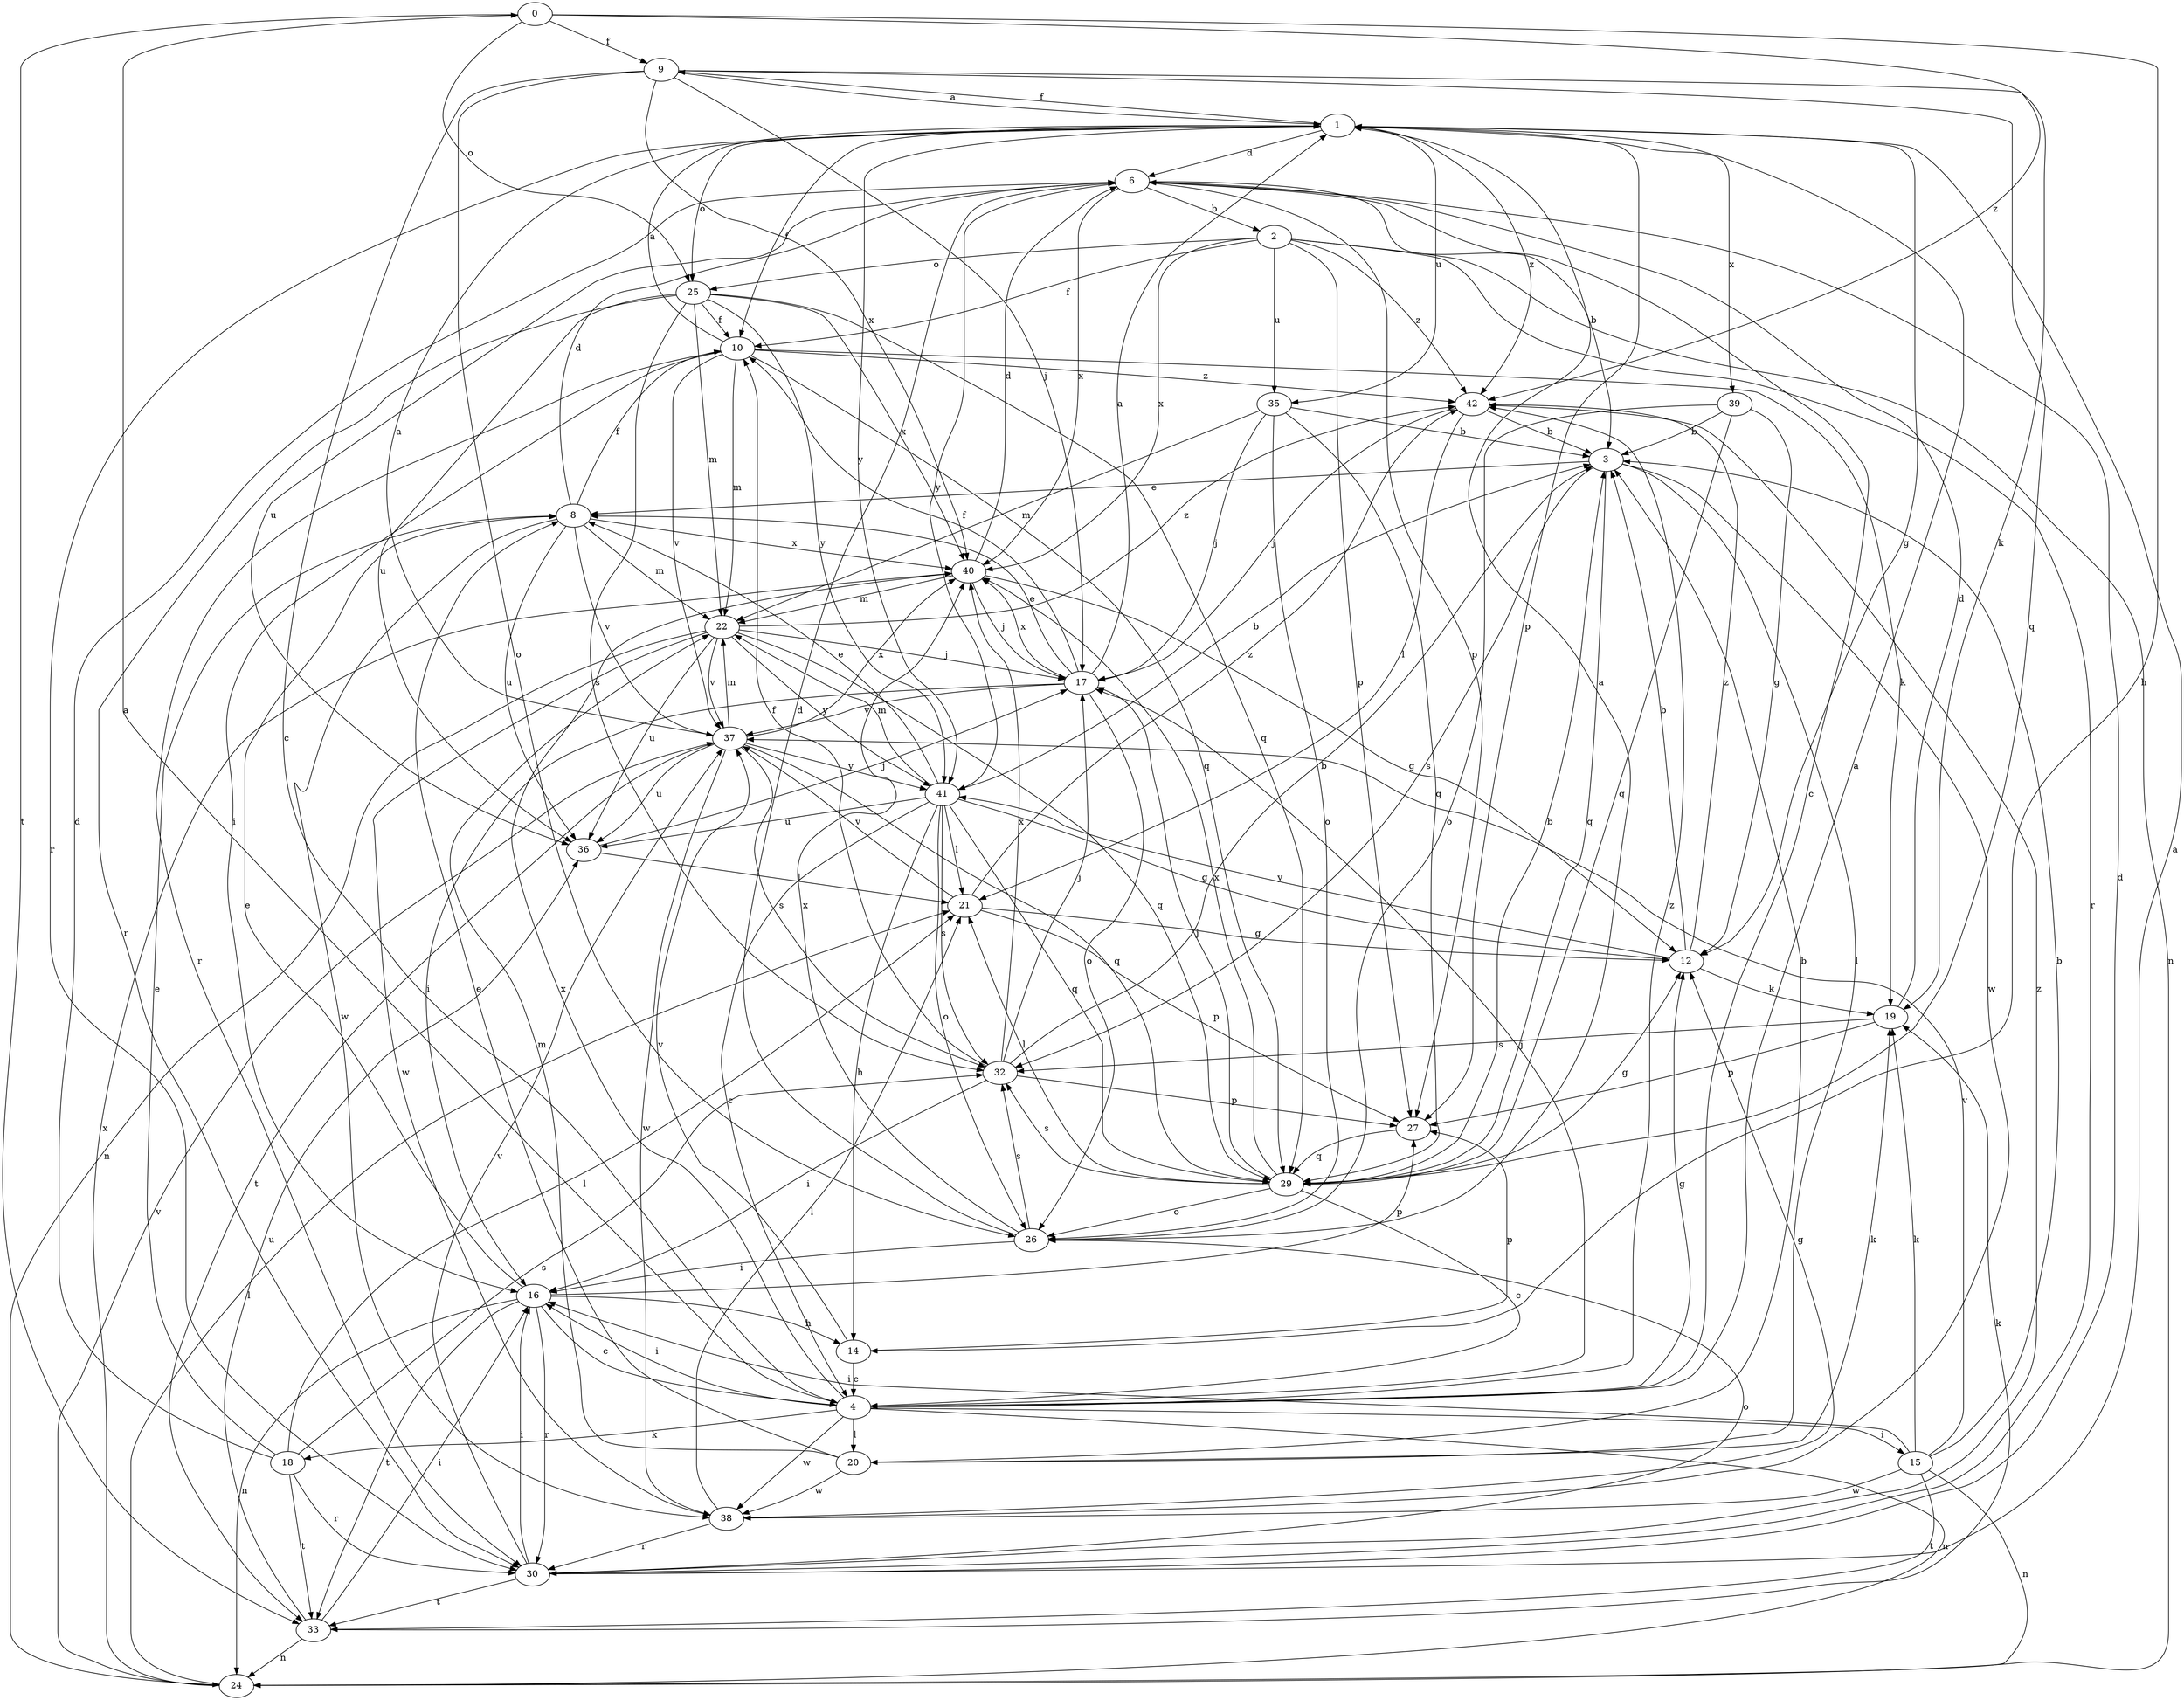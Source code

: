 strict digraph  {
0;
1;
2;
3;
4;
6;
8;
9;
10;
12;
14;
15;
16;
17;
18;
19;
20;
21;
22;
24;
25;
26;
27;
29;
30;
32;
33;
35;
36;
37;
38;
39;
40;
41;
42;
0 -> 9  [label=f];
0 -> 14  [label=h];
0 -> 25  [label=o];
0 -> 33  [label=t];
0 -> 42  [label=z];
1 -> 6  [label=d];
1 -> 9  [label=f];
1 -> 10  [label=f];
1 -> 12  [label=g];
1 -> 25  [label=o];
1 -> 27  [label=p];
1 -> 30  [label=r];
1 -> 35  [label=u];
1 -> 39  [label=x];
1 -> 41  [label=y];
1 -> 42  [label=z];
2 -> 10  [label=f];
2 -> 24  [label=n];
2 -> 25  [label=o];
2 -> 27  [label=p];
2 -> 30  [label=r];
2 -> 35  [label=u];
2 -> 40  [label=x];
2 -> 42  [label=z];
3 -> 8  [label=e];
3 -> 20  [label=l];
3 -> 29  [label=q];
3 -> 32  [label=s];
3 -> 38  [label=w];
4 -> 0  [label=a];
4 -> 1  [label=a];
4 -> 12  [label=g];
4 -> 15  [label=i];
4 -> 16  [label=i];
4 -> 17  [label=j];
4 -> 18  [label=k];
4 -> 20  [label=l];
4 -> 24  [label=n];
4 -> 38  [label=w];
4 -> 40  [label=x];
4 -> 42  [label=z];
6 -> 2  [label=b];
6 -> 3  [label=b];
6 -> 4  [label=c];
6 -> 27  [label=p];
6 -> 36  [label=u];
6 -> 40  [label=x];
6 -> 41  [label=y];
8 -> 6  [label=d];
8 -> 10  [label=f];
8 -> 22  [label=m];
8 -> 36  [label=u];
8 -> 37  [label=v];
8 -> 38  [label=w];
8 -> 40  [label=x];
9 -> 1  [label=a];
9 -> 4  [label=c];
9 -> 17  [label=j];
9 -> 19  [label=k];
9 -> 26  [label=o];
9 -> 29  [label=q];
9 -> 40  [label=x];
10 -> 1  [label=a];
10 -> 16  [label=i];
10 -> 19  [label=k];
10 -> 22  [label=m];
10 -> 29  [label=q];
10 -> 30  [label=r];
10 -> 37  [label=v];
10 -> 42  [label=z];
12 -> 3  [label=b];
12 -> 19  [label=k];
12 -> 41  [label=y];
12 -> 42  [label=z];
14 -> 4  [label=c];
14 -> 27  [label=p];
14 -> 37  [label=v];
15 -> 3  [label=b];
15 -> 16  [label=i];
15 -> 19  [label=k];
15 -> 24  [label=n];
15 -> 33  [label=t];
15 -> 37  [label=v];
15 -> 38  [label=w];
16 -> 4  [label=c];
16 -> 8  [label=e];
16 -> 14  [label=h];
16 -> 24  [label=n];
16 -> 27  [label=p];
16 -> 30  [label=r];
16 -> 33  [label=t];
17 -> 1  [label=a];
17 -> 8  [label=e];
17 -> 10  [label=f];
17 -> 16  [label=i];
17 -> 26  [label=o];
17 -> 37  [label=v];
17 -> 40  [label=x];
18 -> 6  [label=d];
18 -> 8  [label=e];
18 -> 21  [label=l];
18 -> 30  [label=r];
18 -> 32  [label=s];
18 -> 33  [label=t];
19 -> 6  [label=d];
19 -> 27  [label=p];
19 -> 32  [label=s];
20 -> 3  [label=b];
20 -> 8  [label=e];
20 -> 19  [label=k];
20 -> 22  [label=m];
20 -> 38  [label=w];
21 -> 12  [label=g];
21 -> 27  [label=p];
21 -> 37  [label=v];
21 -> 42  [label=z];
22 -> 17  [label=j];
22 -> 24  [label=n];
22 -> 29  [label=q];
22 -> 36  [label=u];
22 -> 37  [label=v];
22 -> 38  [label=w];
22 -> 41  [label=y];
22 -> 42  [label=z];
24 -> 21  [label=l];
24 -> 37  [label=v];
24 -> 40  [label=x];
25 -> 10  [label=f];
25 -> 22  [label=m];
25 -> 29  [label=q];
25 -> 30  [label=r];
25 -> 32  [label=s];
25 -> 36  [label=u];
25 -> 40  [label=x];
25 -> 41  [label=y];
26 -> 1  [label=a];
26 -> 6  [label=d];
26 -> 16  [label=i];
26 -> 32  [label=s];
26 -> 40  [label=x];
27 -> 29  [label=q];
29 -> 3  [label=b];
29 -> 4  [label=c];
29 -> 12  [label=g];
29 -> 17  [label=j];
29 -> 21  [label=l];
29 -> 26  [label=o];
29 -> 32  [label=s];
29 -> 40  [label=x];
30 -> 1  [label=a];
30 -> 6  [label=d];
30 -> 16  [label=i];
30 -> 26  [label=o];
30 -> 33  [label=t];
30 -> 37  [label=v];
30 -> 42  [label=z];
32 -> 3  [label=b];
32 -> 10  [label=f];
32 -> 16  [label=i];
32 -> 17  [label=j];
32 -> 27  [label=p];
32 -> 40  [label=x];
33 -> 16  [label=i];
33 -> 19  [label=k];
33 -> 24  [label=n];
33 -> 36  [label=u];
35 -> 3  [label=b];
35 -> 17  [label=j];
35 -> 22  [label=m];
35 -> 26  [label=o];
35 -> 29  [label=q];
36 -> 17  [label=j];
36 -> 21  [label=l];
37 -> 1  [label=a];
37 -> 22  [label=m];
37 -> 29  [label=q];
37 -> 32  [label=s];
37 -> 33  [label=t];
37 -> 36  [label=u];
37 -> 38  [label=w];
37 -> 40  [label=x];
37 -> 41  [label=y];
38 -> 12  [label=g];
38 -> 21  [label=l];
38 -> 30  [label=r];
39 -> 3  [label=b];
39 -> 12  [label=g];
39 -> 26  [label=o];
39 -> 29  [label=q];
40 -> 6  [label=d];
40 -> 12  [label=g];
40 -> 17  [label=j];
40 -> 22  [label=m];
41 -> 3  [label=b];
41 -> 4  [label=c];
41 -> 8  [label=e];
41 -> 12  [label=g];
41 -> 14  [label=h];
41 -> 21  [label=l];
41 -> 22  [label=m];
41 -> 26  [label=o];
41 -> 29  [label=q];
41 -> 32  [label=s];
41 -> 36  [label=u];
42 -> 3  [label=b];
42 -> 17  [label=j];
42 -> 21  [label=l];
}
